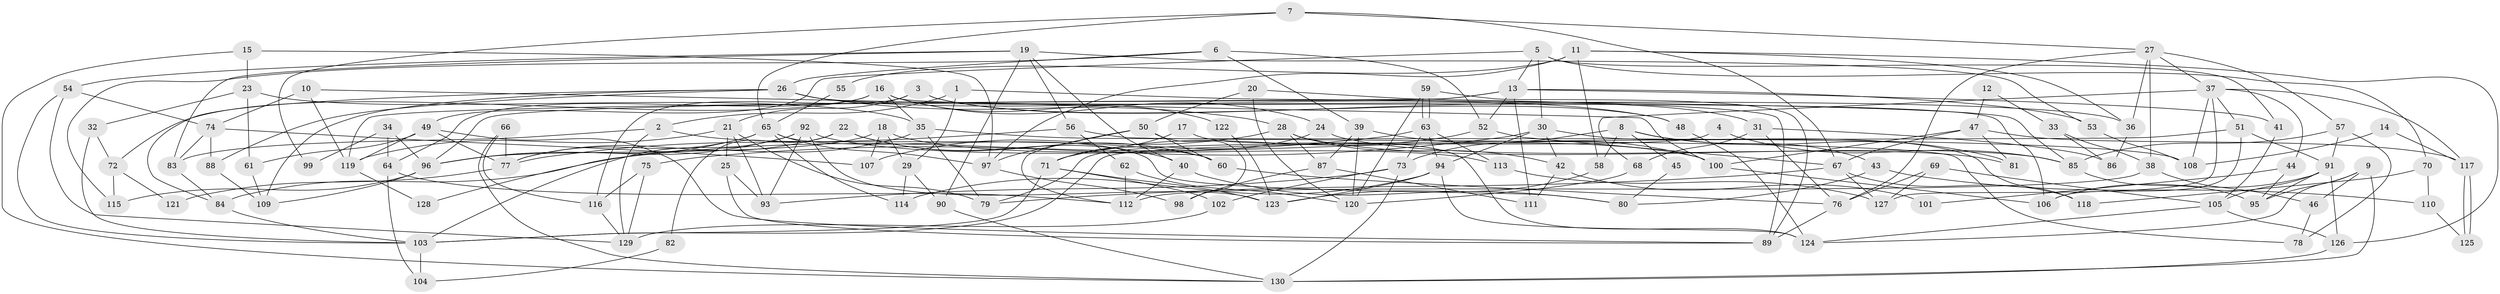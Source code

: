 // Generated by graph-tools (version 1.1) at 2025/15/03/09/25 04:15:01]
// undirected, 130 vertices, 260 edges
graph export_dot {
graph [start="1"]
  node [color=gray90,style=filled];
  1;
  2;
  3;
  4;
  5;
  6;
  7;
  8;
  9;
  10;
  11;
  12;
  13;
  14;
  15;
  16;
  17;
  18;
  19;
  20;
  21;
  22;
  23;
  24;
  25;
  26;
  27;
  28;
  29;
  30;
  31;
  32;
  33;
  34;
  35;
  36;
  37;
  38;
  39;
  40;
  41;
  42;
  43;
  44;
  45;
  46;
  47;
  48;
  49;
  50;
  51;
  52;
  53;
  54;
  55;
  56;
  57;
  58;
  59;
  60;
  61;
  62;
  63;
  64;
  65;
  66;
  67;
  68;
  69;
  70;
  71;
  72;
  73;
  74;
  75;
  76;
  77;
  78;
  79;
  80;
  81;
  82;
  83;
  84;
  85;
  86;
  87;
  88;
  89;
  90;
  91;
  92;
  93;
  94;
  95;
  96;
  97;
  98;
  99;
  100;
  101;
  102;
  103;
  104;
  105;
  106;
  107;
  108;
  109;
  110;
  111;
  112;
  113;
  114;
  115;
  116;
  117;
  118;
  119;
  120;
  121;
  122;
  123;
  124;
  125;
  126;
  127;
  128;
  129;
  130;
  1 -- 2;
  1 -- 29;
  1 -- 85;
  2 -- 129;
  2 -- 83;
  2 -- 60;
  3 -- 21;
  3 -- 116;
  3 -- 31;
  3 -- 48;
  4 -- 85;
  4 -- 79;
  5 -- 13;
  5 -- 49;
  5 -- 30;
  5 -- 41;
  5 -- 70;
  6 -- 52;
  6 -- 39;
  6 -- 26;
  6 -- 115;
  7 -- 67;
  7 -- 27;
  7 -- 65;
  7 -- 99;
  8 -- 81;
  8 -- 58;
  8 -- 43;
  8 -- 45;
  8 -- 73;
  9 -- 124;
  9 -- 95;
  9 -- 46;
  9 -- 130;
  10 -- 74;
  10 -- 100;
  10 -- 119;
  11 -- 36;
  11 -- 126;
  11 -- 55;
  11 -- 58;
  11 -- 97;
  12 -- 33;
  12 -- 47;
  13 -- 96;
  13 -- 41;
  13 -- 52;
  13 -- 53;
  13 -- 111;
  13 -- 119;
  14 -- 108;
  14 -- 117;
  15 -- 23;
  15 -- 130;
  15 -- 97;
  16 -- 72;
  16 -- 106;
  16 -- 24;
  16 -- 35;
  16 -- 64;
  16 -- 122;
  17 -- 71;
  17 -- 124;
  18 -- 29;
  18 -- 100;
  18 -- 96;
  18 -- 107;
  19 -- 53;
  19 -- 83;
  19 -- 40;
  19 -- 54;
  19 -- 56;
  19 -- 90;
  20 -- 120;
  20 -- 89;
  20 -- 50;
  21 -- 93;
  21 -- 119;
  21 -- 25;
  21 -- 79;
  22 -- 60;
  22 -- 40;
  22 -- 77;
  22 -- 82;
  23 -- 61;
  23 -- 35;
  23 -- 32;
  24 -- 71;
  24 -- 81;
  25 -- 93;
  25 -- 89;
  26 -- 109;
  26 -- 28;
  26 -- 36;
  26 -- 48;
  26 -- 84;
  26 -- 88;
  27 -- 76;
  27 -- 37;
  27 -- 36;
  27 -- 38;
  27 -- 57;
  28 -- 42;
  28 -- 85;
  28 -- 87;
  28 -- 107;
  29 -- 90;
  29 -- 114;
  30 -- 94;
  30 -- 42;
  30 -- 75;
  30 -- 118;
  31 -- 76;
  31 -- 68;
  31 -- 86;
  32 -- 103;
  32 -- 72;
  33 -- 38;
  33 -- 86;
  34 -- 96;
  34 -- 64;
  34 -- 99;
  35 -- 79;
  35 -- 108;
  35 -- 128;
  36 -- 86;
  37 -- 51;
  37 -- 68;
  37 -- 44;
  37 -- 108;
  37 -- 117;
  37 -- 127;
  38 -- 46;
  38 -- 112;
  39 -- 120;
  39 -- 87;
  39 -- 100;
  40 -- 112;
  40 -- 80;
  41 -- 105;
  42 -- 111;
  42 -- 101;
  43 -- 80;
  43 -- 110;
  44 -- 95;
  44 -- 101;
  45 -- 80;
  46 -- 78;
  47 -- 117;
  47 -- 100;
  47 -- 67;
  47 -- 81;
  48 -- 124;
  49 -- 119;
  49 -- 77;
  49 -- 61;
  49 -- 89;
  50 -- 97;
  50 -- 60;
  50 -- 98;
  50 -- 112;
  51 -- 91;
  51 -- 103;
  51 -- 106;
  52 -- 71;
  52 -- 67;
  53 -- 108;
  54 -- 103;
  54 -- 74;
  54 -- 129;
  55 -- 65;
  56 -- 77;
  56 -- 62;
  56 -- 78;
  57 -- 85;
  57 -- 78;
  57 -- 91;
  58 -- 123;
  59 -- 63;
  59 -- 63;
  59 -- 89;
  59 -- 120;
  60 -- 76;
  61 -- 109;
  62 -- 112;
  62 -- 120;
  63 -- 94;
  63 -- 73;
  63 -- 84;
  63 -- 113;
  64 -- 112;
  64 -- 104;
  65 -- 97;
  65 -- 77;
  65 -- 80;
  65 -- 96;
  65 -- 114;
  66 -- 77;
  66 -- 130;
  66 -- 116;
  67 -- 79;
  67 -- 118;
  67 -- 127;
  68 -- 120;
  69 -- 76;
  69 -- 127;
  69 -- 105;
  70 -- 118;
  70 -- 110;
  71 -- 103;
  71 -- 102;
  71 -- 123;
  72 -- 115;
  72 -- 121;
  73 -- 93;
  73 -- 102;
  73 -- 130;
  74 -- 107;
  74 -- 83;
  74 -- 88;
  75 -- 129;
  75 -- 116;
  76 -- 89;
  77 -- 121;
  82 -- 104;
  83 -- 84;
  84 -- 103;
  85 -- 95;
  87 -- 98;
  87 -- 111;
  88 -- 109;
  90 -- 130;
  91 -- 126;
  91 -- 95;
  91 -- 105;
  91 -- 106;
  92 -- 96;
  92 -- 113;
  92 -- 93;
  92 -- 103;
  92 -- 123;
  94 -- 124;
  94 -- 123;
  94 -- 114;
  96 -- 109;
  96 -- 115;
  97 -- 98;
  100 -- 106;
  102 -- 129;
  103 -- 104;
  105 -- 124;
  105 -- 126;
  110 -- 125;
  113 -- 127;
  116 -- 129;
  117 -- 125;
  117 -- 125;
  119 -- 128;
  122 -- 123;
  126 -- 130;
}
